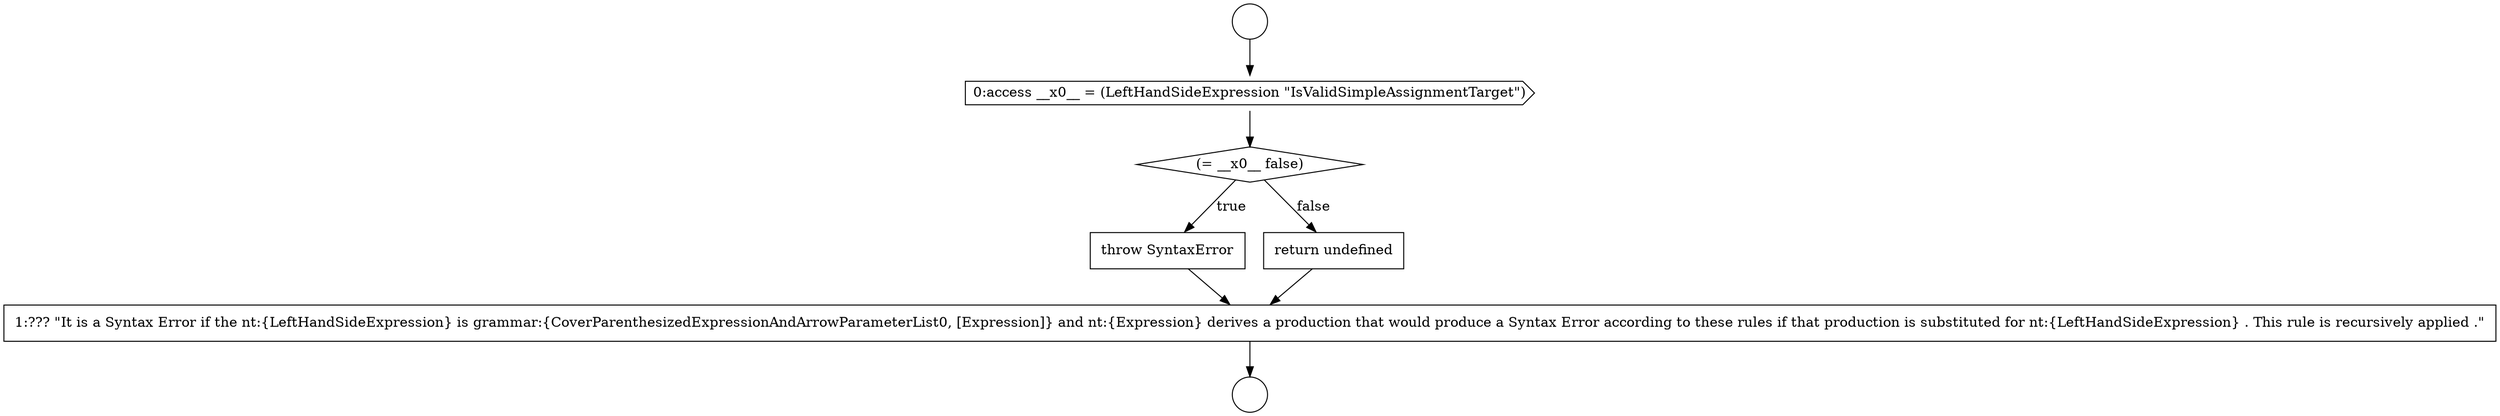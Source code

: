 digraph {
  node16540 [shape=diamond, label=<<font color="black">(= __x0__ false)</font>> color="black" fillcolor="white" style=filled]
  node16541 [shape=none, margin=0, label=<<font color="black">
    <table border="0" cellborder="1" cellspacing="0" cellpadding="10">
      <tr><td align="left">throw SyntaxError</td></tr>
    </table>
  </font>> color="black" fillcolor="white" style=filled]
  node16537 [shape=circle label=" " color="black" fillcolor="white" style=filled]
  node16542 [shape=none, margin=0, label=<<font color="black">
    <table border="0" cellborder="1" cellspacing="0" cellpadding="10">
      <tr><td align="left">return undefined</td></tr>
    </table>
  </font>> color="black" fillcolor="white" style=filled]
  node16538 [shape=circle label=" " color="black" fillcolor="white" style=filled]
  node16539 [shape=cds, label=<<font color="black">0:access __x0__ = (LeftHandSideExpression &quot;IsValidSimpleAssignmentTarget&quot;)</font>> color="black" fillcolor="white" style=filled]
  node16543 [shape=none, margin=0, label=<<font color="black">
    <table border="0" cellborder="1" cellspacing="0" cellpadding="10">
      <tr><td align="left">1:??? &quot;It is a Syntax Error if the nt:{LeftHandSideExpression} is grammar:{CoverParenthesizedExpressionAndArrowParameterList0, [Expression]} and nt:{Expression} derives a production that would produce a Syntax Error according to these rules if that production is substituted for nt:{LeftHandSideExpression} . This rule is recursively applied .&quot;</td></tr>
    </table>
  </font>> color="black" fillcolor="white" style=filled]
  node16541 -> node16543 [ color="black"]
  node16543 -> node16538 [ color="black"]
  node16542 -> node16543 [ color="black"]
  node16540 -> node16541 [label=<<font color="black">true</font>> color="black"]
  node16540 -> node16542 [label=<<font color="black">false</font>> color="black"]
  node16539 -> node16540 [ color="black"]
  node16537 -> node16539 [ color="black"]
}
